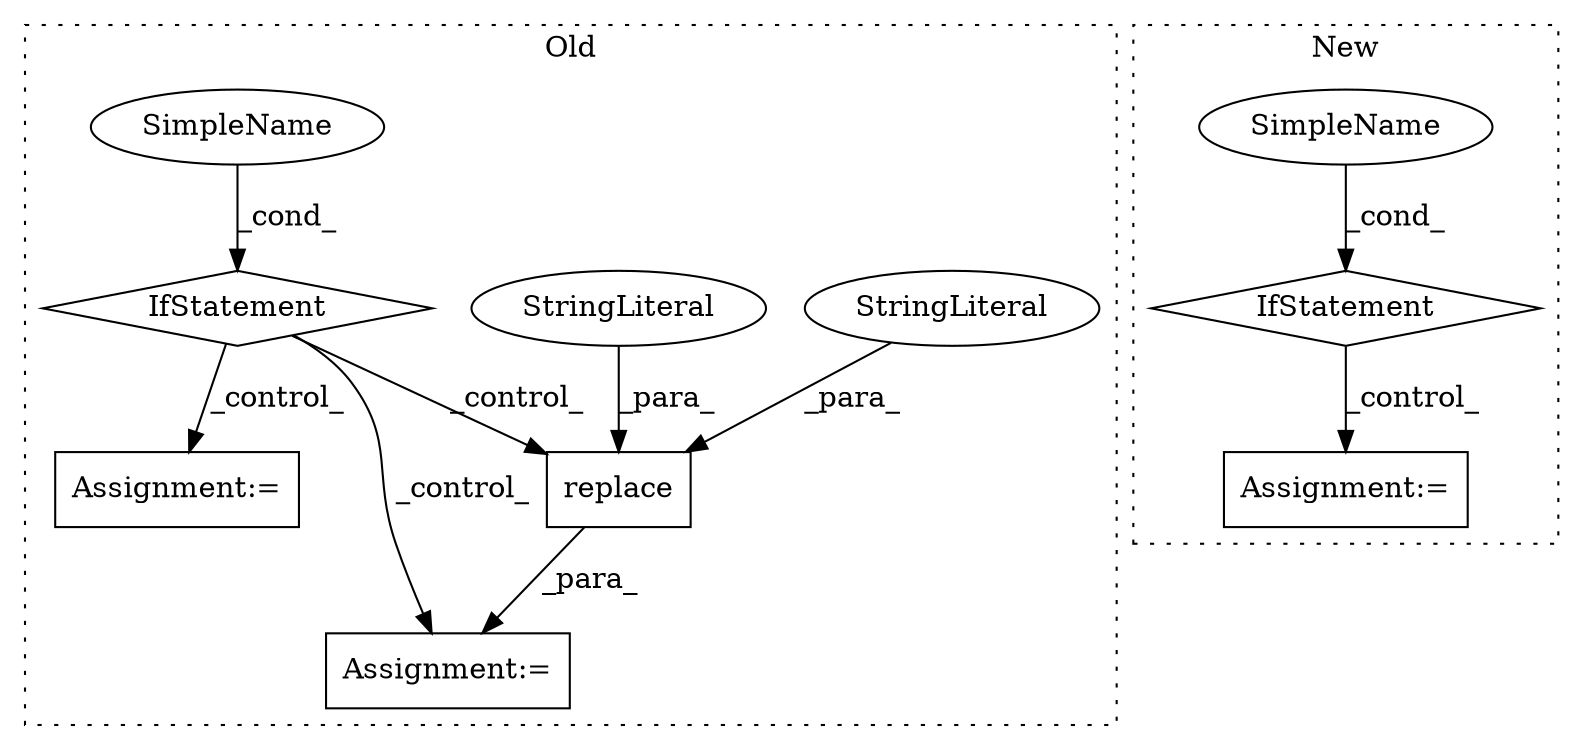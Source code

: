 digraph G {
subgraph cluster0 {
1 [label="replace" a="32" s="7860,7877" l="8,1" shape="box"];
3 [label="StringLiteral" a="45" s="7872" l="5" shape="ellipse"];
4 [label="StringLiteral" a="45" s="7868" l="3" shape="ellipse"];
5 [label="Assignment:=" a="7" s="7832" l="1" shape="box"];
6 [label="SimpleName" a="42" s="" l="" shape="ellipse"];
7 [label="IfStatement" a="25" s="7796,7814" l="8,2" shape="diamond"];
10 [label="Assignment:=" a="7" s="7909" l="1" shape="box"];
label = "Old";
style="dotted";
}
subgraph cluster1 {
2 [label="IfStatement" a="25" s="10111,10138" l="8,2" shape="diamond"];
8 [label="Assignment:=" a="7" s="10200" l="1" shape="box"];
9 [label="SimpleName" a="42" s="" l="" shape="ellipse"];
label = "New";
style="dotted";
}
1 -> 5 [label="_para_"];
2 -> 8 [label="_control_"];
3 -> 1 [label="_para_"];
4 -> 1 [label="_para_"];
6 -> 7 [label="_cond_"];
7 -> 10 [label="_control_"];
7 -> 5 [label="_control_"];
7 -> 1 [label="_control_"];
9 -> 2 [label="_cond_"];
}